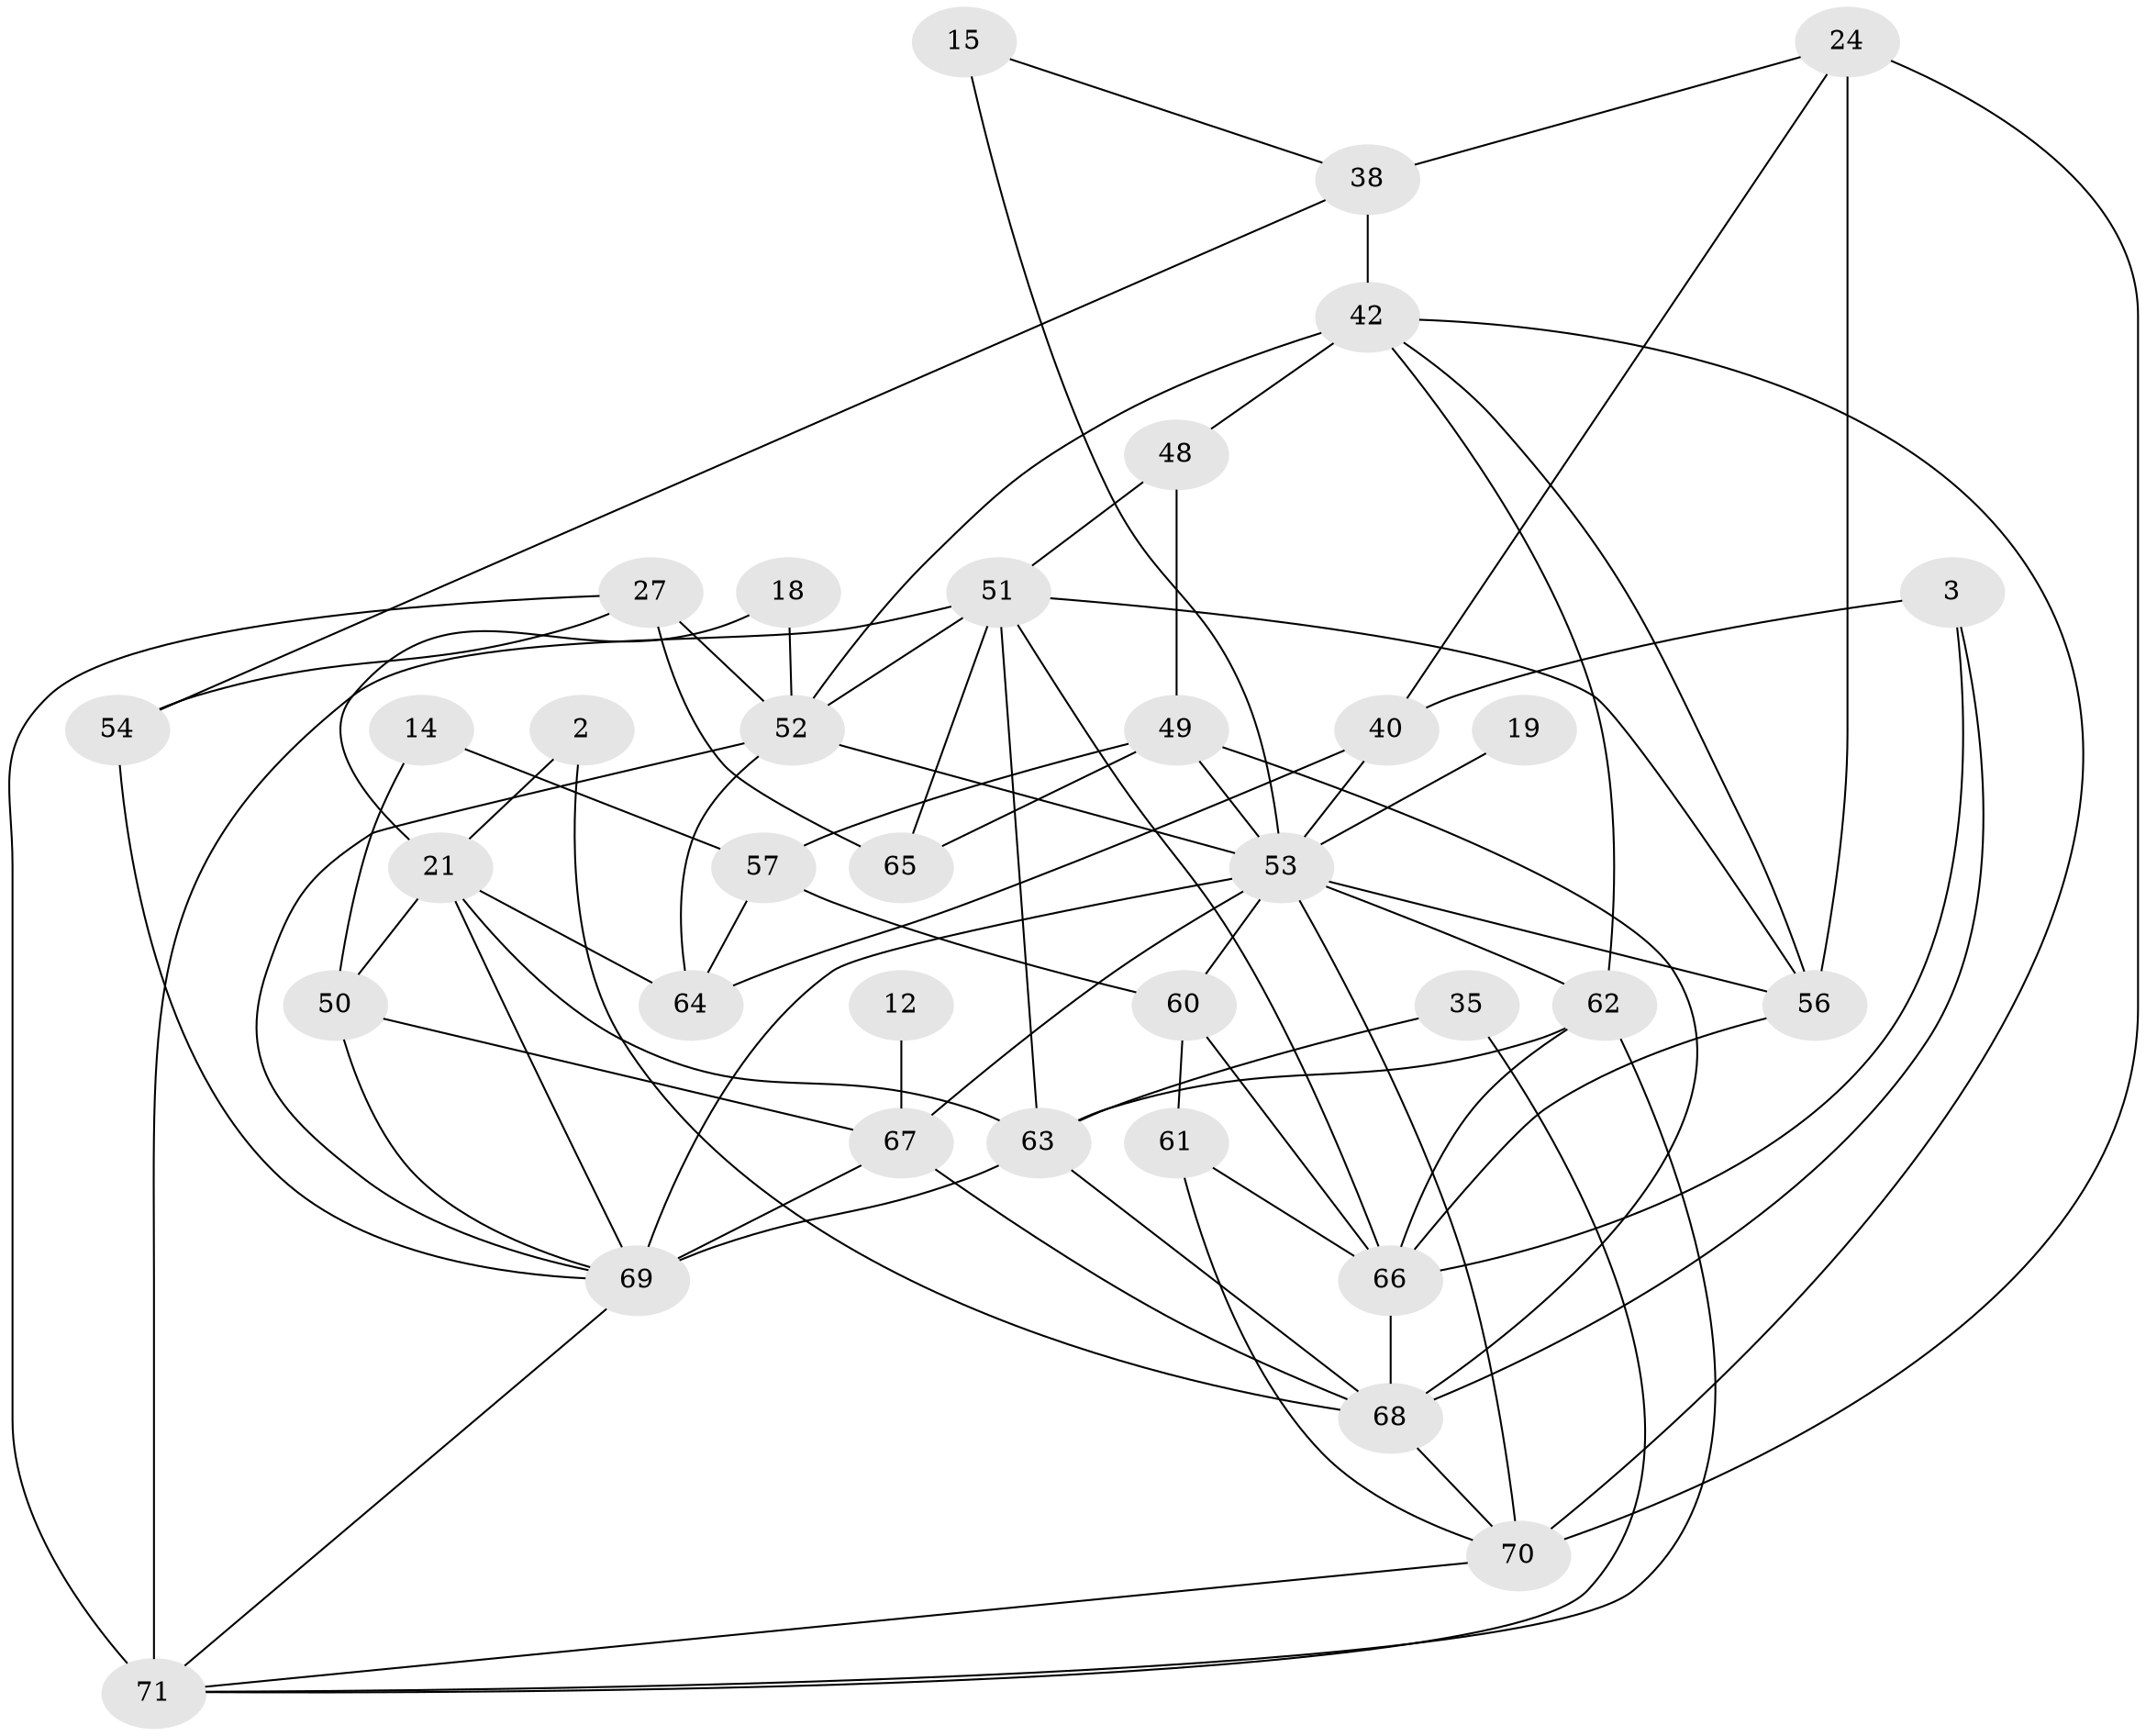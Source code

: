 // original degree distribution, {4: 0.28169014084507044, 2: 0.15492957746478872, 5: 0.16901408450704225, 9: 0.014084507042253521, 6: 0.11267605633802817, 3: 0.23943661971830985, 7: 0.028169014084507043}
// Generated by graph-tools (version 1.1) at 2025/50/03/09/25 04:50:24]
// undirected, 35 vertices, 78 edges
graph export_dot {
graph [start="1"]
  node [color=gray90,style=filled];
  2;
  3;
  12;
  14;
  15;
  18;
  19;
  21;
  24 [super="+9"];
  27;
  35;
  38;
  40 [super="+8"];
  42;
  48;
  49 [super="+43"];
  50 [super="+34"];
  51 [super="+11+33"];
  52 [super="+6"];
  53 [super="+41+47"];
  54;
  56 [super="+55"];
  57 [super="+29"];
  60;
  61;
  62 [super="+59"];
  63 [super="+26+37"];
  64 [super="+28"];
  65;
  66 [super="+23+45"];
  67 [super="+10"];
  68 [super="+58"];
  69 [super="+31+39"];
  70 [super="+4+32+46"];
  71 [super="+7+17"];
  2 -- 21;
  2 -- 68;
  3 -- 40 [weight=2];
  3 -- 66;
  3 -- 68;
  12 -- 67 [weight=2];
  14 -- 50;
  14 -- 57;
  15 -- 38;
  15 -- 53;
  18 -- 21;
  18 -- 52;
  19 -- 53 [weight=2];
  21 -- 50 [weight=2];
  21 -- 63;
  21 -- 64;
  21 -- 69;
  24 -- 38 [weight=2];
  24 -- 40;
  24 -- 70 [weight=2];
  24 -- 56 [weight=2];
  27 -- 71 [weight=3];
  27 -- 52;
  27 -- 54;
  27 -- 65;
  35 -- 71;
  35 -- 63;
  38 -- 42;
  38 -- 54;
  40 -- 64;
  40 -- 53;
  42 -- 48;
  42 -- 52 [weight=2];
  42 -- 62;
  42 -- 70;
  42 -- 56;
  48 -- 49;
  48 -- 51;
  49 -- 65;
  49 -- 68;
  49 -- 57 [weight=2];
  49 -- 53 [weight=2];
  50 -- 67;
  50 -- 69;
  51 -- 56;
  51 -- 52 [weight=2];
  51 -- 71 [weight=2];
  51 -- 65;
  51 -- 66 [weight=2];
  51 -- 63 [weight=2];
  52 -- 64 [weight=2];
  52 -- 69;
  52 -- 53;
  53 -- 56 [weight=3];
  53 -- 67;
  53 -- 69 [weight=2];
  53 -- 60 [weight=2];
  53 -- 70;
  53 -- 62;
  54 -- 69;
  56 -- 66 [weight=2];
  57 -- 64;
  57 -- 60 [weight=2];
  60 -- 61;
  60 -- 66;
  61 -- 70;
  61 -- 66;
  62 -- 71;
  62 -- 63;
  62 -- 66;
  63 -- 68;
  63 -- 69;
  66 -- 68;
  67 -- 69 [weight=3];
  67 -- 68 [weight=2];
  68 -- 70 [weight=2];
  69 -- 71;
  70 -- 71;
}
